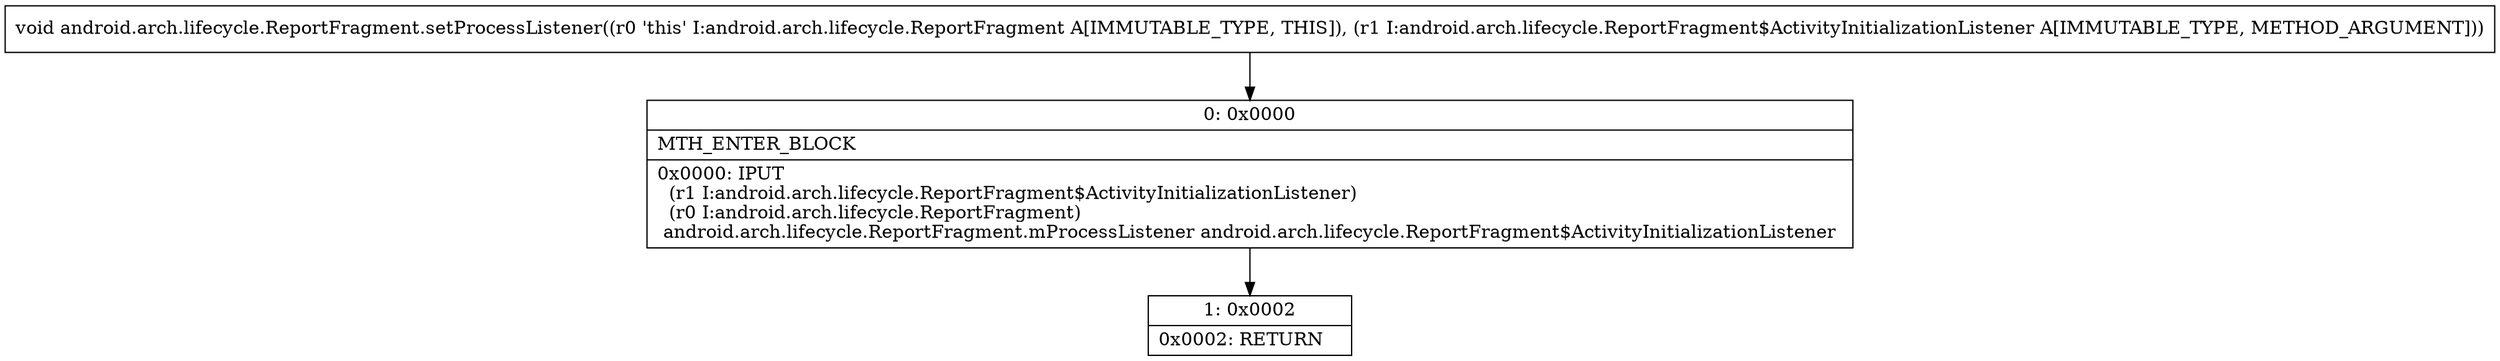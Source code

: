 digraph "CFG forandroid.arch.lifecycle.ReportFragment.setProcessListener(Landroid\/arch\/lifecycle\/ReportFragment$ActivityInitializationListener;)V" {
Node_0 [shape=record,label="{0\:\ 0x0000|MTH_ENTER_BLOCK\l|0x0000: IPUT  \l  (r1 I:android.arch.lifecycle.ReportFragment$ActivityInitializationListener)\l  (r0 I:android.arch.lifecycle.ReportFragment)\l android.arch.lifecycle.ReportFragment.mProcessListener android.arch.lifecycle.ReportFragment$ActivityInitializationListener \l}"];
Node_1 [shape=record,label="{1\:\ 0x0002|0x0002: RETURN   \l}"];
MethodNode[shape=record,label="{void android.arch.lifecycle.ReportFragment.setProcessListener((r0 'this' I:android.arch.lifecycle.ReportFragment A[IMMUTABLE_TYPE, THIS]), (r1 I:android.arch.lifecycle.ReportFragment$ActivityInitializationListener A[IMMUTABLE_TYPE, METHOD_ARGUMENT])) }"];
MethodNode -> Node_0;
Node_0 -> Node_1;
}

